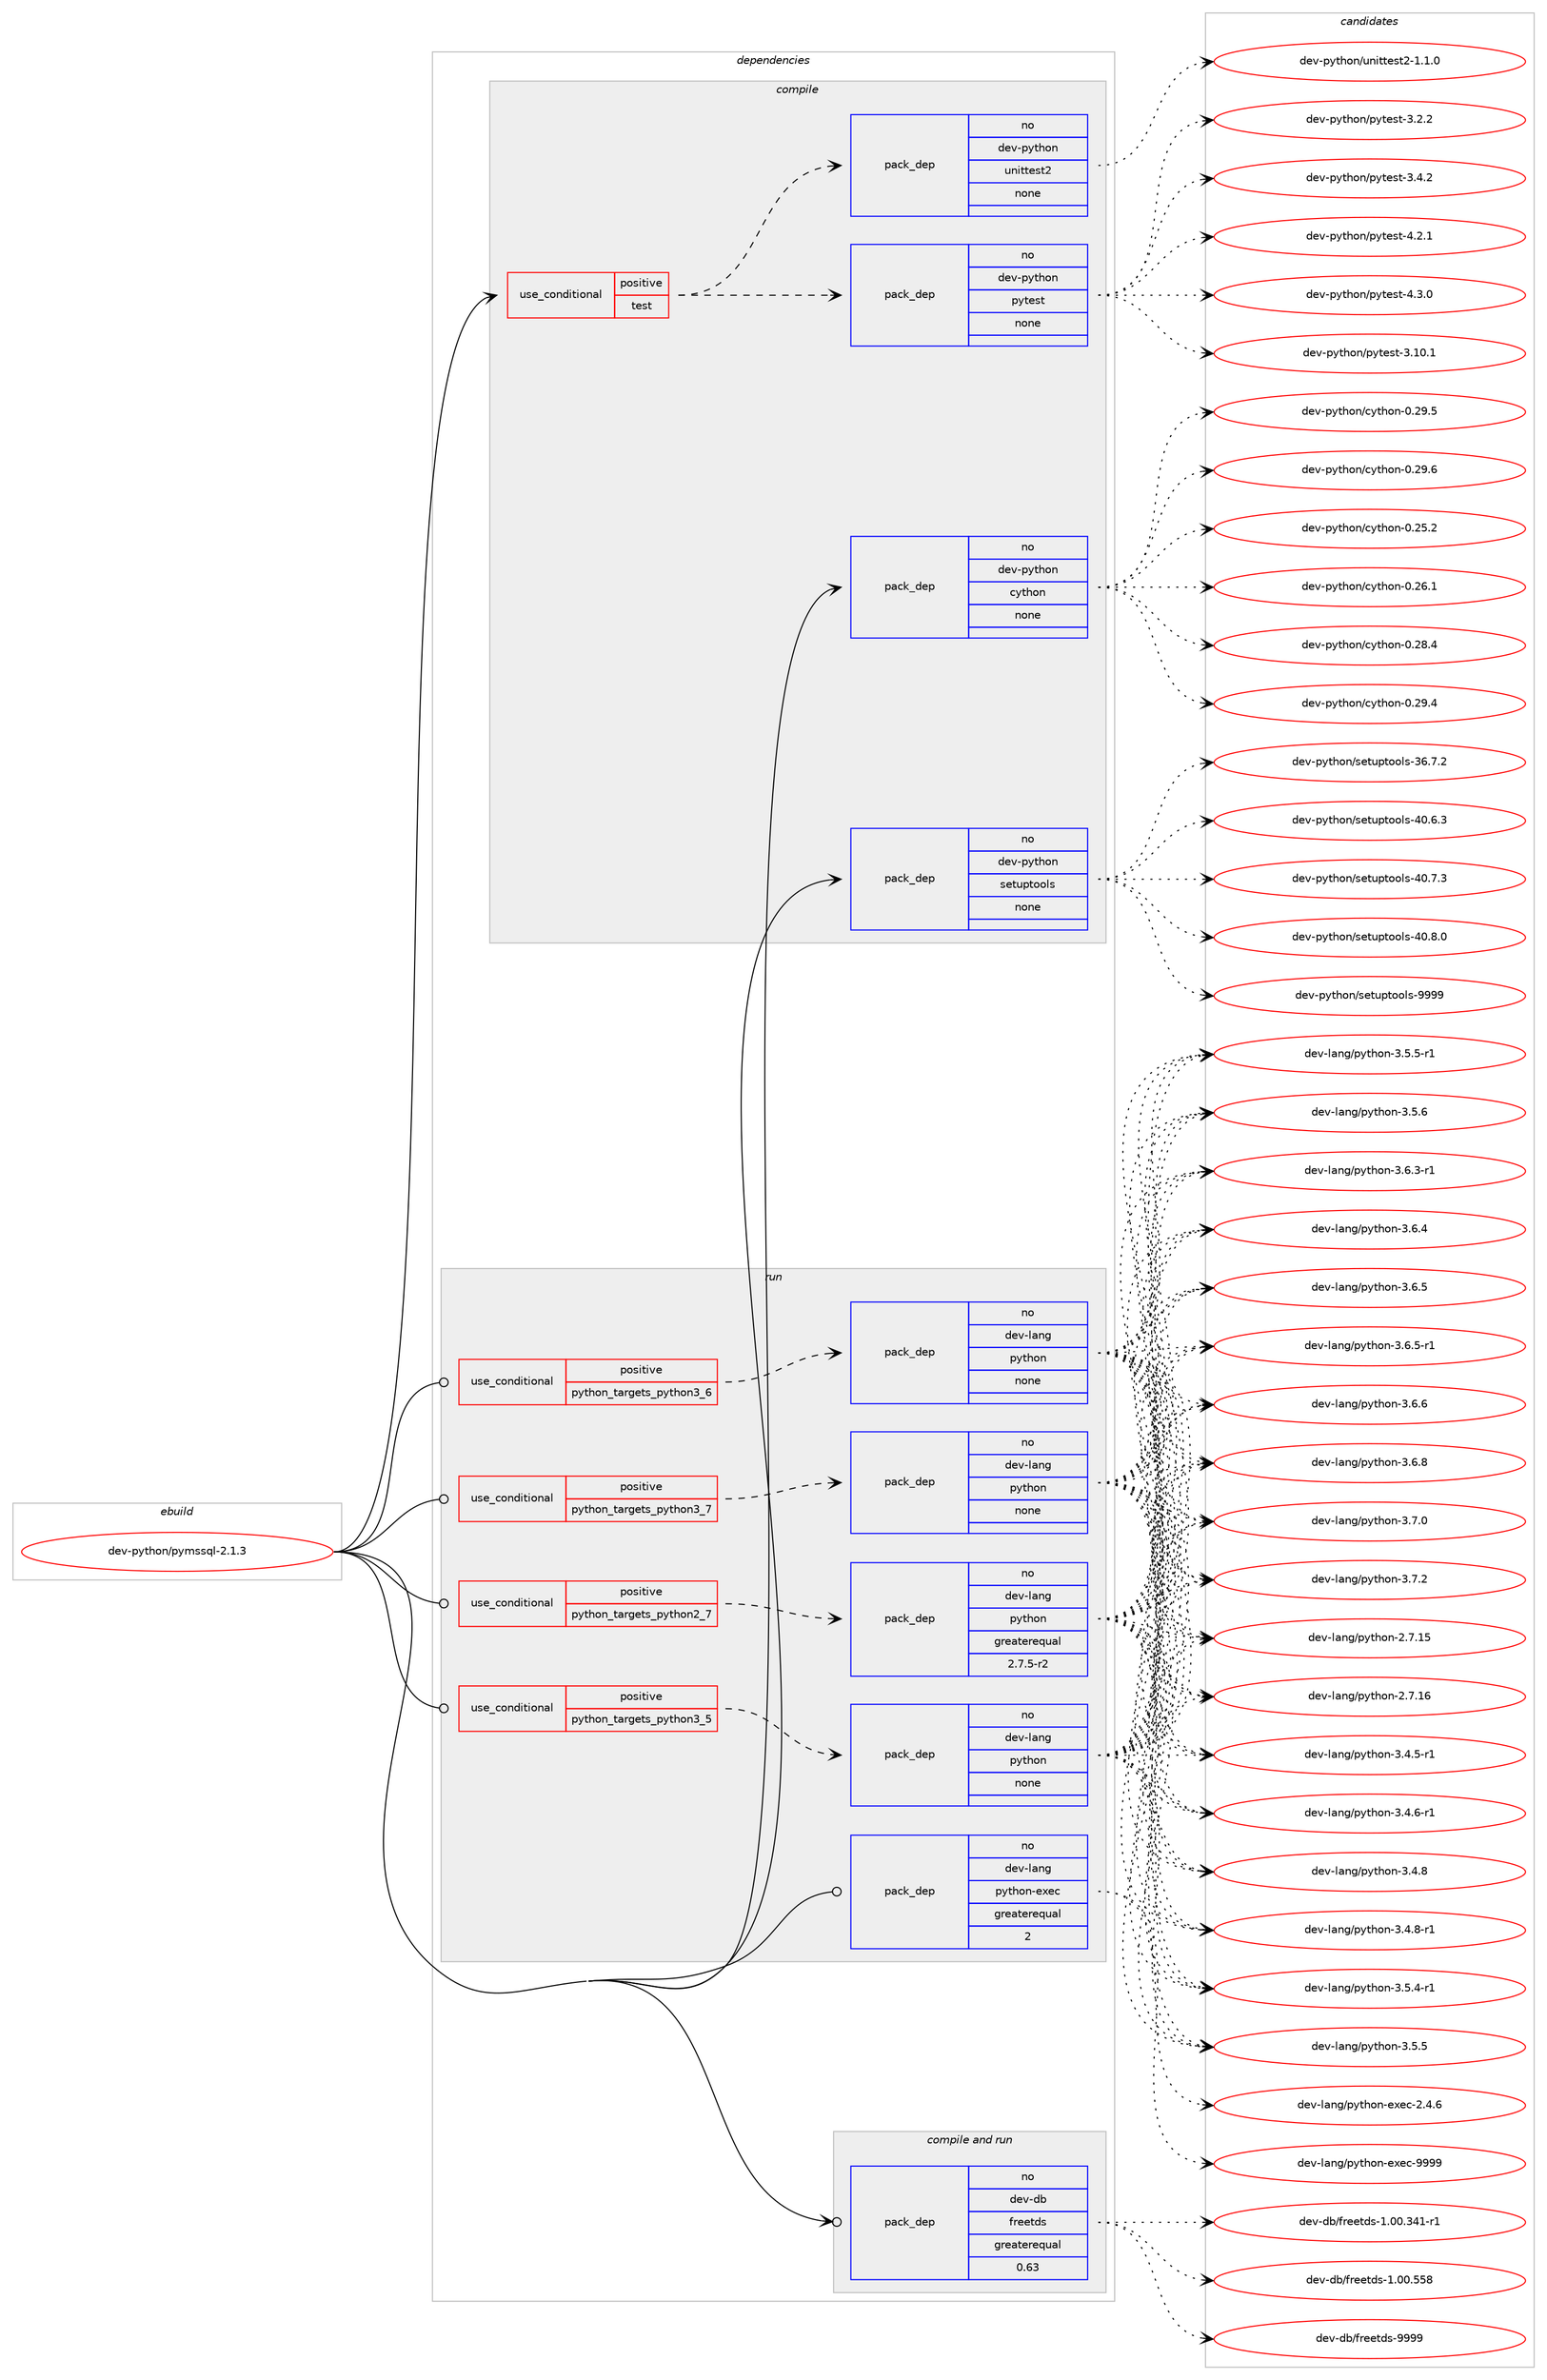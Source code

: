 digraph prolog {

# *************
# Graph options
# *************

newrank=true;
concentrate=true;
compound=true;
graph [rankdir=LR,fontname=Helvetica,fontsize=10,ranksep=1.5];#, ranksep=2.5, nodesep=0.2];
edge  [arrowhead=vee];
node  [fontname=Helvetica,fontsize=10];

# **********
# The ebuild
# **********

subgraph cluster_leftcol {
color=gray;
rank=same;
label=<<i>ebuild</i>>;
id [label="dev-python/pymssql-2.1.3", color=red, width=4, href="../dev-python/pymssql-2.1.3.svg"];
}

# ****************
# The dependencies
# ****************

subgraph cluster_midcol {
color=gray;
label=<<i>dependencies</i>>;
subgraph cluster_compile {
fillcolor="#eeeeee";
style=filled;
label=<<i>compile</i>>;
subgraph cond381239 {
dependency1430583 [label=<<TABLE BORDER="0" CELLBORDER="1" CELLSPACING="0" CELLPADDING="4"><TR><TD ROWSPAN="3" CELLPADDING="10">use_conditional</TD></TR><TR><TD>positive</TD></TR><TR><TD>test</TD></TR></TABLE>>, shape=none, color=red];
subgraph pack1026022 {
dependency1430584 [label=<<TABLE BORDER="0" CELLBORDER="1" CELLSPACING="0" CELLPADDING="4" WIDTH="220"><TR><TD ROWSPAN="6" CELLPADDING="30">pack_dep</TD></TR><TR><TD WIDTH="110">no</TD></TR><TR><TD>dev-python</TD></TR><TR><TD>pytest</TD></TR><TR><TD>none</TD></TR><TR><TD></TD></TR></TABLE>>, shape=none, color=blue];
}
dependency1430583:e -> dependency1430584:w [weight=20,style="dashed",arrowhead="vee"];
subgraph pack1026023 {
dependency1430585 [label=<<TABLE BORDER="0" CELLBORDER="1" CELLSPACING="0" CELLPADDING="4" WIDTH="220"><TR><TD ROWSPAN="6" CELLPADDING="30">pack_dep</TD></TR><TR><TD WIDTH="110">no</TD></TR><TR><TD>dev-python</TD></TR><TR><TD>unittest2</TD></TR><TR><TD>none</TD></TR><TR><TD></TD></TR></TABLE>>, shape=none, color=blue];
}
dependency1430583:e -> dependency1430585:w [weight=20,style="dashed",arrowhead="vee"];
}
id:e -> dependency1430583:w [weight=20,style="solid",arrowhead="vee"];
subgraph pack1026024 {
dependency1430586 [label=<<TABLE BORDER="0" CELLBORDER="1" CELLSPACING="0" CELLPADDING="4" WIDTH="220"><TR><TD ROWSPAN="6" CELLPADDING="30">pack_dep</TD></TR><TR><TD WIDTH="110">no</TD></TR><TR><TD>dev-python</TD></TR><TR><TD>cython</TD></TR><TR><TD>none</TD></TR><TR><TD></TD></TR></TABLE>>, shape=none, color=blue];
}
id:e -> dependency1430586:w [weight=20,style="solid",arrowhead="vee"];
subgraph pack1026025 {
dependency1430587 [label=<<TABLE BORDER="0" CELLBORDER="1" CELLSPACING="0" CELLPADDING="4" WIDTH="220"><TR><TD ROWSPAN="6" CELLPADDING="30">pack_dep</TD></TR><TR><TD WIDTH="110">no</TD></TR><TR><TD>dev-python</TD></TR><TR><TD>setuptools</TD></TR><TR><TD>none</TD></TR><TR><TD></TD></TR></TABLE>>, shape=none, color=blue];
}
id:e -> dependency1430587:w [weight=20,style="solid",arrowhead="vee"];
}
subgraph cluster_compileandrun {
fillcolor="#eeeeee";
style=filled;
label=<<i>compile and run</i>>;
subgraph pack1026026 {
dependency1430588 [label=<<TABLE BORDER="0" CELLBORDER="1" CELLSPACING="0" CELLPADDING="4" WIDTH="220"><TR><TD ROWSPAN="6" CELLPADDING="30">pack_dep</TD></TR><TR><TD WIDTH="110">no</TD></TR><TR><TD>dev-db</TD></TR><TR><TD>freetds</TD></TR><TR><TD>greaterequal</TD></TR><TR><TD>0.63</TD></TR></TABLE>>, shape=none, color=blue];
}
id:e -> dependency1430588:w [weight=20,style="solid",arrowhead="odotvee"];
}
subgraph cluster_run {
fillcolor="#eeeeee";
style=filled;
label=<<i>run</i>>;
subgraph cond381240 {
dependency1430589 [label=<<TABLE BORDER="0" CELLBORDER="1" CELLSPACING="0" CELLPADDING="4"><TR><TD ROWSPAN="3" CELLPADDING="10">use_conditional</TD></TR><TR><TD>positive</TD></TR><TR><TD>python_targets_python2_7</TD></TR></TABLE>>, shape=none, color=red];
subgraph pack1026027 {
dependency1430590 [label=<<TABLE BORDER="0" CELLBORDER="1" CELLSPACING="0" CELLPADDING="4" WIDTH="220"><TR><TD ROWSPAN="6" CELLPADDING="30">pack_dep</TD></TR><TR><TD WIDTH="110">no</TD></TR><TR><TD>dev-lang</TD></TR><TR><TD>python</TD></TR><TR><TD>greaterequal</TD></TR><TR><TD>2.7.5-r2</TD></TR></TABLE>>, shape=none, color=blue];
}
dependency1430589:e -> dependency1430590:w [weight=20,style="dashed",arrowhead="vee"];
}
id:e -> dependency1430589:w [weight=20,style="solid",arrowhead="odot"];
subgraph cond381241 {
dependency1430591 [label=<<TABLE BORDER="0" CELLBORDER="1" CELLSPACING="0" CELLPADDING="4"><TR><TD ROWSPAN="3" CELLPADDING="10">use_conditional</TD></TR><TR><TD>positive</TD></TR><TR><TD>python_targets_python3_5</TD></TR></TABLE>>, shape=none, color=red];
subgraph pack1026028 {
dependency1430592 [label=<<TABLE BORDER="0" CELLBORDER="1" CELLSPACING="0" CELLPADDING="4" WIDTH="220"><TR><TD ROWSPAN="6" CELLPADDING="30">pack_dep</TD></TR><TR><TD WIDTH="110">no</TD></TR><TR><TD>dev-lang</TD></TR><TR><TD>python</TD></TR><TR><TD>none</TD></TR><TR><TD></TD></TR></TABLE>>, shape=none, color=blue];
}
dependency1430591:e -> dependency1430592:w [weight=20,style="dashed",arrowhead="vee"];
}
id:e -> dependency1430591:w [weight=20,style="solid",arrowhead="odot"];
subgraph cond381242 {
dependency1430593 [label=<<TABLE BORDER="0" CELLBORDER="1" CELLSPACING="0" CELLPADDING="4"><TR><TD ROWSPAN="3" CELLPADDING="10">use_conditional</TD></TR><TR><TD>positive</TD></TR><TR><TD>python_targets_python3_6</TD></TR></TABLE>>, shape=none, color=red];
subgraph pack1026029 {
dependency1430594 [label=<<TABLE BORDER="0" CELLBORDER="1" CELLSPACING="0" CELLPADDING="4" WIDTH="220"><TR><TD ROWSPAN="6" CELLPADDING="30">pack_dep</TD></TR><TR><TD WIDTH="110">no</TD></TR><TR><TD>dev-lang</TD></TR><TR><TD>python</TD></TR><TR><TD>none</TD></TR><TR><TD></TD></TR></TABLE>>, shape=none, color=blue];
}
dependency1430593:e -> dependency1430594:w [weight=20,style="dashed",arrowhead="vee"];
}
id:e -> dependency1430593:w [weight=20,style="solid",arrowhead="odot"];
subgraph cond381243 {
dependency1430595 [label=<<TABLE BORDER="0" CELLBORDER="1" CELLSPACING="0" CELLPADDING="4"><TR><TD ROWSPAN="3" CELLPADDING="10">use_conditional</TD></TR><TR><TD>positive</TD></TR><TR><TD>python_targets_python3_7</TD></TR></TABLE>>, shape=none, color=red];
subgraph pack1026030 {
dependency1430596 [label=<<TABLE BORDER="0" CELLBORDER="1" CELLSPACING="0" CELLPADDING="4" WIDTH="220"><TR><TD ROWSPAN="6" CELLPADDING="30">pack_dep</TD></TR><TR><TD WIDTH="110">no</TD></TR><TR><TD>dev-lang</TD></TR><TR><TD>python</TD></TR><TR><TD>none</TD></TR><TR><TD></TD></TR></TABLE>>, shape=none, color=blue];
}
dependency1430595:e -> dependency1430596:w [weight=20,style="dashed",arrowhead="vee"];
}
id:e -> dependency1430595:w [weight=20,style="solid",arrowhead="odot"];
subgraph pack1026031 {
dependency1430597 [label=<<TABLE BORDER="0" CELLBORDER="1" CELLSPACING="0" CELLPADDING="4" WIDTH="220"><TR><TD ROWSPAN="6" CELLPADDING="30">pack_dep</TD></TR><TR><TD WIDTH="110">no</TD></TR><TR><TD>dev-lang</TD></TR><TR><TD>python-exec</TD></TR><TR><TD>greaterequal</TD></TR><TR><TD>2</TD></TR></TABLE>>, shape=none, color=blue];
}
id:e -> dependency1430597:w [weight=20,style="solid",arrowhead="odot"];
}
}

# **************
# The candidates
# **************

subgraph cluster_choices {
rank=same;
color=gray;
label=<<i>candidates</i>>;

subgraph choice1026022 {
color=black;
nodesep=1;
choice100101118451121211161041111104711212111610111511645514649484649 [label="dev-python/pytest-3.10.1", color=red, width=4,href="../dev-python/pytest-3.10.1.svg"];
choice1001011184511212111610411111047112121116101115116455146504650 [label="dev-python/pytest-3.2.2", color=red, width=4,href="../dev-python/pytest-3.2.2.svg"];
choice1001011184511212111610411111047112121116101115116455146524650 [label="dev-python/pytest-3.4.2", color=red, width=4,href="../dev-python/pytest-3.4.2.svg"];
choice1001011184511212111610411111047112121116101115116455246504649 [label="dev-python/pytest-4.2.1", color=red, width=4,href="../dev-python/pytest-4.2.1.svg"];
choice1001011184511212111610411111047112121116101115116455246514648 [label="dev-python/pytest-4.3.0", color=red, width=4,href="../dev-python/pytest-4.3.0.svg"];
dependency1430584:e -> choice100101118451121211161041111104711212111610111511645514649484649:w [style=dotted,weight="100"];
dependency1430584:e -> choice1001011184511212111610411111047112121116101115116455146504650:w [style=dotted,weight="100"];
dependency1430584:e -> choice1001011184511212111610411111047112121116101115116455146524650:w [style=dotted,weight="100"];
dependency1430584:e -> choice1001011184511212111610411111047112121116101115116455246504649:w [style=dotted,weight="100"];
dependency1430584:e -> choice1001011184511212111610411111047112121116101115116455246514648:w [style=dotted,weight="100"];
}
subgraph choice1026023 {
color=black;
nodesep=1;
choice100101118451121211161041111104711711010511611610111511650454946494648 [label="dev-python/unittest2-1.1.0", color=red, width=4,href="../dev-python/unittest2-1.1.0.svg"];
dependency1430585:e -> choice100101118451121211161041111104711711010511611610111511650454946494648:w [style=dotted,weight="100"];
}
subgraph choice1026024 {
color=black;
nodesep=1;
choice10010111845112121116104111110479912111610411111045484650534650 [label="dev-python/cython-0.25.2", color=red, width=4,href="../dev-python/cython-0.25.2.svg"];
choice10010111845112121116104111110479912111610411111045484650544649 [label="dev-python/cython-0.26.1", color=red, width=4,href="../dev-python/cython-0.26.1.svg"];
choice10010111845112121116104111110479912111610411111045484650564652 [label="dev-python/cython-0.28.4", color=red, width=4,href="../dev-python/cython-0.28.4.svg"];
choice10010111845112121116104111110479912111610411111045484650574652 [label="dev-python/cython-0.29.4", color=red, width=4,href="../dev-python/cython-0.29.4.svg"];
choice10010111845112121116104111110479912111610411111045484650574653 [label="dev-python/cython-0.29.5", color=red, width=4,href="../dev-python/cython-0.29.5.svg"];
choice10010111845112121116104111110479912111610411111045484650574654 [label="dev-python/cython-0.29.6", color=red, width=4,href="../dev-python/cython-0.29.6.svg"];
dependency1430586:e -> choice10010111845112121116104111110479912111610411111045484650534650:w [style=dotted,weight="100"];
dependency1430586:e -> choice10010111845112121116104111110479912111610411111045484650544649:w [style=dotted,weight="100"];
dependency1430586:e -> choice10010111845112121116104111110479912111610411111045484650564652:w [style=dotted,weight="100"];
dependency1430586:e -> choice10010111845112121116104111110479912111610411111045484650574652:w [style=dotted,weight="100"];
dependency1430586:e -> choice10010111845112121116104111110479912111610411111045484650574653:w [style=dotted,weight="100"];
dependency1430586:e -> choice10010111845112121116104111110479912111610411111045484650574654:w [style=dotted,weight="100"];
}
subgraph choice1026025 {
color=black;
nodesep=1;
choice100101118451121211161041111104711510111611711211611111110811545515446554650 [label="dev-python/setuptools-36.7.2", color=red, width=4,href="../dev-python/setuptools-36.7.2.svg"];
choice100101118451121211161041111104711510111611711211611111110811545524846544651 [label="dev-python/setuptools-40.6.3", color=red, width=4,href="../dev-python/setuptools-40.6.3.svg"];
choice100101118451121211161041111104711510111611711211611111110811545524846554651 [label="dev-python/setuptools-40.7.3", color=red, width=4,href="../dev-python/setuptools-40.7.3.svg"];
choice100101118451121211161041111104711510111611711211611111110811545524846564648 [label="dev-python/setuptools-40.8.0", color=red, width=4,href="../dev-python/setuptools-40.8.0.svg"];
choice10010111845112121116104111110471151011161171121161111111081154557575757 [label="dev-python/setuptools-9999", color=red, width=4,href="../dev-python/setuptools-9999.svg"];
dependency1430587:e -> choice100101118451121211161041111104711510111611711211611111110811545515446554650:w [style=dotted,weight="100"];
dependency1430587:e -> choice100101118451121211161041111104711510111611711211611111110811545524846544651:w [style=dotted,weight="100"];
dependency1430587:e -> choice100101118451121211161041111104711510111611711211611111110811545524846554651:w [style=dotted,weight="100"];
dependency1430587:e -> choice100101118451121211161041111104711510111611711211611111110811545524846564648:w [style=dotted,weight="100"];
dependency1430587:e -> choice10010111845112121116104111110471151011161171121161111111081154557575757:w [style=dotted,weight="100"];
}
subgraph choice1026026 {
color=black;
nodesep=1;
choice1001011184510098471021141011011161001154549464848465152494511449 [label="dev-db/freetds-1.00.341-r1", color=red, width=4,href="../dev-db/freetds-1.00.341-r1.svg"];
choice100101118451009847102114101101116100115454946484846535356 [label="dev-db/freetds-1.00.558", color=red, width=4,href="../dev-db/freetds-1.00.558.svg"];
choice1001011184510098471021141011011161001154557575757 [label="dev-db/freetds-9999", color=red, width=4,href="../dev-db/freetds-9999.svg"];
dependency1430588:e -> choice1001011184510098471021141011011161001154549464848465152494511449:w [style=dotted,weight="100"];
dependency1430588:e -> choice100101118451009847102114101101116100115454946484846535356:w [style=dotted,weight="100"];
dependency1430588:e -> choice1001011184510098471021141011011161001154557575757:w [style=dotted,weight="100"];
}
subgraph choice1026027 {
color=black;
nodesep=1;
choice10010111845108971101034711212111610411111045504655464953 [label="dev-lang/python-2.7.15", color=red, width=4,href="../dev-lang/python-2.7.15.svg"];
choice10010111845108971101034711212111610411111045504655464954 [label="dev-lang/python-2.7.16", color=red, width=4,href="../dev-lang/python-2.7.16.svg"];
choice1001011184510897110103471121211161041111104551465246534511449 [label="dev-lang/python-3.4.5-r1", color=red, width=4,href="../dev-lang/python-3.4.5-r1.svg"];
choice1001011184510897110103471121211161041111104551465246544511449 [label="dev-lang/python-3.4.6-r1", color=red, width=4,href="../dev-lang/python-3.4.6-r1.svg"];
choice100101118451089711010347112121116104111110455146524656 [label="dev-lang/python-3.4.8", color=red, width=4,href="../dev-lang/python-3.4.8.svg"];
choice1001011184510897110103471121211161041111104551465246564511449 [label="dev-lang/python-3.4.8-r1", color=red, width=4,href="../dev-lang/python-3.4.8-r1.svg"];
choice1001011184510897110103471121211161041111104551465346524511449 [label="dev-lang/python-3.5.4-r1", color=red, width=4,href="../dev-lang/python-3.5.4-r1.svg"];
choice100101118451089711010347112121116104111110455146534653 [label="dev-lang/python-3.5.5", color=red, width=4,href="../dev-lang/python-3.5.5.svg"];
choice1001011184510897110103471121211161041111104551465346534511449 [label="dev-lang/python-3.5.5-r1", color=red, width=4,href="../dev-lang/python-3.5.5-r1.svg"];
choice100101118451089711010347112121116104111110455146534654 [label="dev-lang/python-3.5.6", color=red, width=4,href="../dev-lang/python-3.5.6.svg"];
choice1001011184510897110103471121211161041111104551465446514511449 [label="dev-lang/python-3.6.3-r1", color=red, width=4,href="../dev-lang/python-3.6.3-r1.svg"];
choice100101118451089711010347112121116104111110455146544652 [label="dev-lang/python-3.6.4", color=red, width=4,href="../dev-lang/python-3.6.4.svg"];
choice100101118451089711010347112121116104111110455146544653 [label="dev-lang/python-3.6.5", color=red, width=4,href="../dev-lang/python-3.6.5.svg"];
choice1001011184510897110103471121211161041111104551465446534511449 [label="dev-lang/python-3.6.5-r1", color=red, width=4,href="../dev-lang/python-3.6.5-r1.svg"];
choice100101118451089711010347112121116104111110455146544654 [label="dev-lang/python-3.6.6", color=red, width=4,href="../dev-lang/python-3.6.6.svg"];
choice100101118451089711010347112121116104111110455146544656 [label="dev-lang/python-3.6.8", color=red, width=4,href="../dev-lang/python-3.6.8.svg"];
choice100101118451089711010347112121116104111110455146554648 [label="dev-lang/python-3.7.0", color=red, width=4,href="../dev-lang/python-3.7.0.svg"];
choice100101118451089711010347112121116104111110455146554650 [label="dev-lang/python-3.7.2", color=red, width=4,href="../dev-lang/python-3.7.2.svg"];
dependency1430590:e -> choice10010111845108971101034711212111610411111045504655464953:w [style=dotted,weight="100"];
dependency1430590:e -> choice10010111845108971101034711212111610411111045504655464954:w [style=dotted,weight="100"];
dependency1430590:e -> choice1001011184510897110103471121211161041111104551465246534511449:w [style=dotted,weight="100"];
dependency1430590:e -> choice1001011184510897110103471121211161041111104551465246544511449:w [style=dotted,weight="100"];
dependency1430590:e -> choice100101118451089711010347112121116104111110455146524656:w [style=dotted,weight="100"];
dependency1430590:e -> choice1001011184510897110103471121211161041111104551465246564511449:w [style=dotted,weight="100"];
dependency1430590:e -> choice1001011184510897110103471121211161041111104551465346524511449:w [style=dotted,weight="100"];
dependency1430590:e -> choice100101118451089711010347112121116104111110455146534653:w [style=dotted,weight="100"];
dependency1430590:e -> choice1001011184510897110103471121211161041111104551465346534511449:w [style=dotted,weight="100"];
dependency1430590:e -> choice100101118451089711010347112121116104111110455146534654:w [style=dotted,weight="100"];
dependency1430590:e -> choice1001011184510897110103471121211161041111104551465446514511449:w [style=dotted,weight="100"];
dependency1430590:e -> choice100101118451089711010347112121116104111110455146544652:w [style=dotted,weight="100"];
dependency1430590:e -> choice100101118451089711010347112121116104111110455146544653:w [style=dotted,weight="100"];
dependency1430590:e -> choice1001011184510897110103471121211161041111104551465446534511449:w [style=dotted,weight="100"];
dependency1430590:e -> choice100101118451089711010347112121116104111110455146544654:w [style=dotted,weight="100"];
dependency1430590:e -> choice100101118451089711010347112121116104111110455146544656:w [style=dotted,weight="100"];
dependency1430590:e -> choice100101118451089711010347112121116104111110455146554648:w [style=dotted,weight="100"];
dependency1430590:e -> choice100101118451089711010347112121116104111110455146554650:w [style=dotted,weight="100"];
}
subgraph choice1026028 {
color=black;
nodesep=1;
choice10010111845108971101034711212111610411111045504655464953 [label="dev-lang/python-2.7.15", color=red, width=4,href="../dev-lang/python-2.7.15.svg"];
choice10010111845108971101034711212111610411111045504655464954 [label="dev-lang/python-2.7.16", color=red, width=4,href="../dev-lang/python-2.7.16.svg"];
choice1001011184510897110103471121211161041111104551465246534511449 [label="dev-lang/python-3.4.5-r1", color=red, width=4,href="../dev-lang/python-3.4.5-r1.svg"];
choice1001011184510897110103471121211161041111104551465246544511449 [label="dev-lang/python-3.4.6-r1", color=red, width=4,href="../dev-lang/python-3.4.6-r1.svg"];
choice100101118451089711010347112121116104111110455146524656 [label="dev-lang/python-3.4.8", color=red, width=4,href="../dev-lang/python-3.4.8.svg"];
choice1001011184510897110103471121211161041111104551465246564511449 [label="dev-lang/python-3.4.8-r1", color=red, width=4,href="../dev-lang/python-3.4.8-r1.svg"];
choice1001011184510897110103471121211161041111104551465346524511449 [label="dev-lang/python-3.5.4-r1", color=red, width=4,href="../dev-lang/python-3.5.4-r1.svg"];
choice100101118451089711010347112121116104111110455146534653 [label="dev-lang/python-3.5.5", color=red, width=4,href="../dev-lang/python-3.5.5.svg"];
choice1001011184510897110103471121211161041111104551465346534511449 [label="dev-lang/python-3.5.5-r1", color=red, width=4,href="../dev-lang/python-3.5.5-r1.svg"];
choice100101118451089711010347112121116104111110455146534654 [label="dev-lang/python-3.5.6", color=red, width=4,href="../dev-lang/python-3.5.6.svg"];
choice1001011184510897110103471121211161041111104551465446514511449 [label="dev-lang/python-3.6.3-r1", color=red, width=4,href="../dev-lang/python-3.6.3-r1.svg"];
choice100101118451089711010347112121116104111110455146544652 [label="dev-lang/python-3.6.4", color=red, width=4,href="../dev-lang/python-3.6.4.svg"];
choice100101118451089711010347112121116104111110455146544653 [label="dev-lang/python-3.6.5", color=red, width=4,href="../dev-lang/python-3.6.5.svg"];
choice1001011184510897110103471121211161041111104551465446534511449 [label="dev-lang/python-3.6.5-r1", color=red, width=4,href="../dev-lang/python-3.6.5-r1.svg"];
choice100101118451089711010347112121116104111110455146544654 [label="dev-lang/python-3.6.6", color=red, width=4,href="../dev-lang/python-3.6.6.svg"];
choice100101118451089711010347112121116104111110455146544656 [label="dev-lang/python-3.6.8", color=red, width=4,href="../dev-lang/python-3.6.8.svg"];
choice100101118451089711010347112121116104111110455146554648 [label="dev-lang/python-3.7.0", color=red, width=4,href="../dev-lang/python-3.7.0.svg"];
choice100101118451089711010347112121116104111110455146554650 [label="dev-lang/python-3.7.2", color=red, width=4,href="../dev-lang/python-3.7.2.svg"];
dependency1430592:e -> choice10010111845108971101034711212111610411111045504655464953:w [style=dotted,weight="100"];
dependency1430592:e -> choice10010111845108971101034711212111610411111045504655464954:w [style=dotted,weight="100"];
dependency1430592:e -> choice1001011184510897110103471121211161041111104551465246534511449:w [style=dotted,weight="100"];
dependency1430592:e -> choice1001011184510897110103471121211161041111104551465246544511449:w [style=dotted,weight="100"];
dependency1430592:e -> choice100101118451089711010347112121116104111110455146524656:w [style=dotted,weight="100"];
dependency1430592:e -> choice1001011184510897110103471121211161041111104551465246564511449:w [style=dotted,weight="100"];
dependency1430592:e -> choice1001011184510897110103471121211161041111104551465346524511449:w [style=dotted,weight="100"];
dependency1430592:e -> choice100101118451089711010347112121116104111110455146534653:w [style=dotted,weight="100"];
dependency1430592:e -> choice1001011184510897110103471121211161041111104551465346534511449:w [style=dotted,weight="100"];
dependency1430592:e -> choice100101118451089711010347112121116104111110455146534654:w [style=dotted,weight="100"];
dependency1430592:e -> choice1001011184510897110103471121211161041111104551465446514511449:w [style=dotted,weight="100"];
dependency1430592:e -> choice100101118451089711010347112121116104111110455146544652:w [style=dotted,weight="100"];
dependency1430592:e -> choice100101118451089711010347112121116104111110455146544653:w [style=dotted,weight="100"];
dependency1430592:e -> choice1001011184510897110103471121211161041111104551465446534511449:w [style=dotted,weight="100"];
dependency1430592:e -> choice100101118451089711010347112121116104111110455146544654:w [style=dotted,weight="100"];
dependency1430592:e -> choice100101118451089711010347112121116104111110455146544656:w [style=dotted,weight="100"];
dependency1430592:e -> choice100101118451089711010347112121116104111110455146554648:w [style=dotted,weight="100"];
dependency1430592:e -> choice100101118451089711010347112121116104111110455146554650:w [style=dotted,weight="100"];
}
subgraph choice1026029 {
color=black;
nodesep=1;
choice10010111845108971101034711212111610411111045504655464953 [label="dev-lang/python-2.7.15", color=red, width=4,href="../dev-lang/python-2.7.15.svg"];
choice10010111845108971101034711212111610411111045504655464954 [label="dev-lang/python-2.7.16", color=red, width=4,href="../dev-lang/python-2.7.16.svg"];
choice1001011184510897110103471121211161041111104551465246534511449 [label="dev-lang/python-3.4.5-r1", color=red, width=4,href="../dev-lang/python-3.4.5-r1.svg"];
choice1001011184510897110103471121211161041111104551465246544511449 [label="dev-lang/python-3.4.6-r1", color=red, width=4,href="../dev-lang/python-3.4.6-r1.svg"];
choice100101118451089711010347112121116104111110455146524656 [label="dev-lang/python-3.4.8", color=red, width=4,href="../dev-lang/python-3.4.8.svg"];
choice1001011184510897110103471121211161041111104551465246564511449 [label="dev-lang/python-3.4.8-r1", color=red, width=4,href="../dev-lang/python-3.4.8-r1.svg"];
choice1001011184510897110103471121211161041111104551465346524511449 [label="dev-lang/python-3.5.4-r1", color=red, width=4,href="../dev-lang/python-3.5.4-r1.svg"];
choice100101118451089711010347112121116104111110455146534653 [label="dev-lang/python-3.5.5", color=red, width=4,href="../dev-lang/python-3.5.5.svg"];
choice1001011184510897110103471121211161041111104551465346534511449 [label="dev-lang/python-3.5.5-r1", color=red, width=4,href="../dev-lang/python-3.5.5-r1.svg"];
choice100101118451089711010347112121116104111110455146534654 [label="dev-lang/python-3.5.6", color=red, width=4,href="../dev-lang/python-3.5.6.svg"];
choice1001011184510897110103471121211161041111104551465446514511449 [label="dev-lang/python-3.6.3-r1", color=red, width=4,href="../dev-lang/python-3.6.3-r1.svg"];
choice100101118451089711010347112121116104111110455146544652 [label="dev-lang/python-3.6.4", color=red, width=4,href="../dev-lang/python-3.6.4.svg"];
choice100101118451089711010347112121116104111110455146544653 [label="dev-lang/python-3.6.5", color=red, width=4,href="../dev-lang/python-3.6.5.svg"];
choice1001011184510897110103471121211161041111104551465446534511449 [label="dev-lang/python-3.6.5-r1", color=red, width=4,href="../dev-lang/python-3.6.5-r1.svg"];
choice100101118451089711010347112121116104111110455146544654 [label="dev-lang/python-3.6.6", color=red, width=4,href="../dev-lang/python-3.6.6.svg"];
choice100101118451089711010347112121116104111110455146544656 [label="dev-lang/python-3.6.8", color=red, width=4,href="../dev-lang/python-3.6.8.svg"];
choice100101118451089711010347112121116104111110455146554648 [label="dev-lang/python-3.7.0", color=red, width=4,href="../dev-lang/python-3.7.0.svg"];
choice100101118451089711010347112121116104111110455146554650 [label="dev-lang/python-3.7.2", color=red, width=4,href="../dev-lang/python-3.7.2.svg"];
dependency1430594:e -> choice10010111845108971101034711212111610411111045504655464953:w [style=dotted,weight="100"];
dependency1430594:e -> choice10010111845108971101034711212111610411111045504655464954:w [style=dotted,weight="100"];
dependency1430594:e -> choice1001011184510897110103471121211161041111104551465246534511449:w [style=dotted,weight="100"];
dependency1430594:e -> choice1001011184510897110103471121211161041111104551465246544511449:w [style=dotted,weight="100"];
dependency1430594:e -> choice100101118451089711010347112121116104111110455146524656:w [style=dotted,weight="100"];
dependency1430594:e -> choice1001011184510897110103471121211161041111104551465246564511449:w [style=dotted,weight="100"];
dependency1430594:e -> choice1001011184510897110103471121211161041111104551465346524511449:w [style=dotted,weight="100"];
dependency1430594:e -> choice100101118451089711010347112121116104111110455146534653:w [style=dotted,weight="100"];
dependency1430594:e -> choice1001011184510897110103471121211161041111104551465346534511449:w [style=dotted,weight="100"];
dependency1430594:e -> choice100101118451089711010347112121116104111110455146534654:w [style=dotted,weight="100"];
dependency1430594:e -> choice1001011184510897110103471121211161041111104551465446514511449:w [style=dotted,weight="100"];
dependency1430594:e -> choice100101118451089711010347112121116104111110455146544652:w [style=dotted,weight="100"];
dependency1430594:e -> choice100101118451089711010347112121116104111110455146544653:w [style=dotted,weight="100"];
dependency1430594:e -> choice1001011184510897110103471121211161041111104551465446534511449:w [style=dotted,weight="100"];
dependency1430594:e -> choice100101118451089711010347112121116104111110455146544654:w [style=dotted,weight="100"];
dependency1430594:e -> choice100101118451089711010347112121116104111110455146544656:w [style=dotted,weight="100"];
dependency1430594:e -> choice100101118451089711010347112121116104111110455146554648:w [style=dotted,weight="100"];
dependency1430594:e -> choice100101118451089711010347112121116104111110455146554650:w [style=dotted,weight="100"];
}
subgraph choice1026030 {
color=black;
nodesep=1;
choice10010111845108971101034711212111610411111045504655464953 [label="dev-lang/python-2.7.15", color=red, width=4,href="../dev-lang/python-2.7.15.svg"];
choice10010111845108971101034711212111610411111045504655464954 [label="dev-lang/python-2.7.16", color=red, width=4,href="../dev-lang/python-2.7.16.svg"];
choice1001011184510897110103471121211161041111104551465246534511449 [label="dev-lang/python-3.4.5-r1", color=red, width=4,href="../dev-lang/python-3.4.5-r1.svg"];
choice1001011184510897110103471121211161041111104551465246544511449 [label="dev-lang/python-3.4.6-r1", color=red, width=4,href="../dev-lang/python-3.4.6-r1.svg"];
choice100101118451089711010347112121116104111110455146524656 [label="dev-lang/python-3.4.8", color=red, width=4,href="../dev-lang/python-3.4.8.svg"];
choice1001011184510897110103471121211161041111104551465246564511449 [label="dev-lang/python-3.4.8-r1", color=red, width=4,href="../dev-lang/python-3.4.8-r1.svg"];
choice1001011184510897110103471121211161041111104551465346524511449 [label="dev-lang/python-3.5.4-r1", color=red, width=4,href="../dev-lang/python-3.5.4-r1.svg"];
choice100101118451089711010347112121116104111110455146534653 [label="dev-lang/python-3.5.5", color=red, width=4,href="../dev-lang/python-3.5.5.svg"];
choice1001011184510897110103471121211161041111104551465346534511449 [label="dev-lang/python-3.5.5-r1", color=red, width=4,href="../dev-lang/python-3.5.5-r1.svg"];
choice100101118451089711010347112121116104111110455146534654 [label="dev-lang/python-3.5.6", color=red, width=4,href="../dev-lang/python-3.5.6.svg"];
choice1001011184510897110103471121211161041111104551465446514511449 [label="dev-lang/python-3.6.3-r1", color=red, width=4,href="../dev-lang/python-3.6.3-r1.svg"];
choice100101118451089711010347112121116104111110455146544652 [label="dev-lang/python-3.6.4", color=red, width=4,href="../dev-lang/python-3.6.4.svg"];
choice100101118451089711010347112121116104111110455146544653 [label="dev-lang/python-3.6.5", color=red, width=4,href="../dev-lang/python-3.6.5.svg"];
choice1001011184510897110103471121211161041111104551465446534511449 [label="dev-lang/python-3.6.5-r1", color=red, width=4,href="../dev-lang/python-3.6.5-r1.svg"];
choice100101118451089711010347112121116104111110455146544654 [label="dev-lang/python-3.6.6", color=red, width=4,href="../dev-lang/python-3.6.6.svg"];
choice100101118451089711010347112121116104111110455146544656 [label="dev-lang/python-3.6.8", color=red, width=4,href="../dev-lang/python-3.6.8.svg"];
choice100101118451089711010347112121116104111110455146554648 [label="dev-lang/python-3.7.0", color=red, width=4,href="../dev-lang/python-3.7.0.svg"];
choice100101118451089711010347112121116104111110455146554650 [label="dev-lang/python-3.7.2", color=red, width=4,href="../dev-lang/python-3.7.2.svg"];
dependency1430596:e -> choice10010111845108971101034711212111610411111045504655464953:w [style=dotted,weight="100"];
dependency1430596:e -> choice10010111845108971101034711212111610411111045504655464954:w [style=dotted,weight="100"];
dependency1430596:e -> choice1001011184510897110103471121211161041111104551465246534511449:w [style=dotted,weight="100"];
dependency1430596:e -> choice1001011184510897110103471121211161041111104551465246544511449:w [style=dotted,weight="100"];
dependency1430596:e -> choice100101118451089711010347112121116104111110455146524656:w [style=dotted,weight="100"];
dependency1430596:e -> choice1001011184510897110103471121211161041111104551465246564511449:w [style=dotted,weight="100"];
dependency1430596:e -> choice1001011184510897110103471121211161041111104551465346524511449:w [style=dotted,weight="100"];
dependency1430596:e -> choice100101118451089711010347112121116104111110455146534653:w [style=dotted,weight="100"];
dependency1430596:e -> choice1001011184510897110103471121211161041111104551465346534511449:w [style=dotted,weight="100"];
dependency1430596:e -> choice100101118451089711010347112121116104111110455146534654:w [style=dotted,weight="100"];
dependency1430596:e -> choice1001011184510897110103471121211161041111104551465446514511449:w [style=dotted,weight="100"];
dependency1430596:e -> choice100101118451089711010347112121116104111110455146544652:w [style=dotted,weight="100"];
dependency1430596:e -> choice100101118451089711010347112121116104111110455146544653:w [style=dotted,weight="100"];
dependency1430596:e -> choice1001011184510897110103471121211161041111104551465446534511449:w [style=dotted,weight="100"];
dependency1430596:e -> choice100101118451089711010347112121116104111110455146544654:w [style=dotted,weight="100"];
dependency1430596:e -> choice100101118451089711010347112121116104111110455146544656:w [style=dotted,weight="100"];
dependency1430596:e -> choice100101118451089711010347112121116104111110455146554648:w [style=dotted,weight="100"];
dependency1430596:e -> choice100101118451089711010347112121116104111110455146554650:w [style=dotted,weight="100"];
}
subgraph choice1026031 {
color=black;
nodesep=1;
choice1001011184510897110103471121211161041111104510112010199455046524654 [label="dev-lang/python-exec-2.4.6", color=red, width=4,href="../dev-lang/python-exec-2.4.6.svg"];
choice10010111845108971101034711212111610411111045101120101994557575757 [label="dev-lang/python-exec-9999", color=red, width=4,href="../dev-lang/python-exec-9999.svg"];
dependency1430597:e -> choice1001011184510897110103471121211161041111104510112010199455046524654:w [style=dotted,weight="100"];
dependency1430597:e -> choice10010111845108971101034711212111610411111045101120101994557575757:w [style=dotted,weight="100"];
}
}

}
